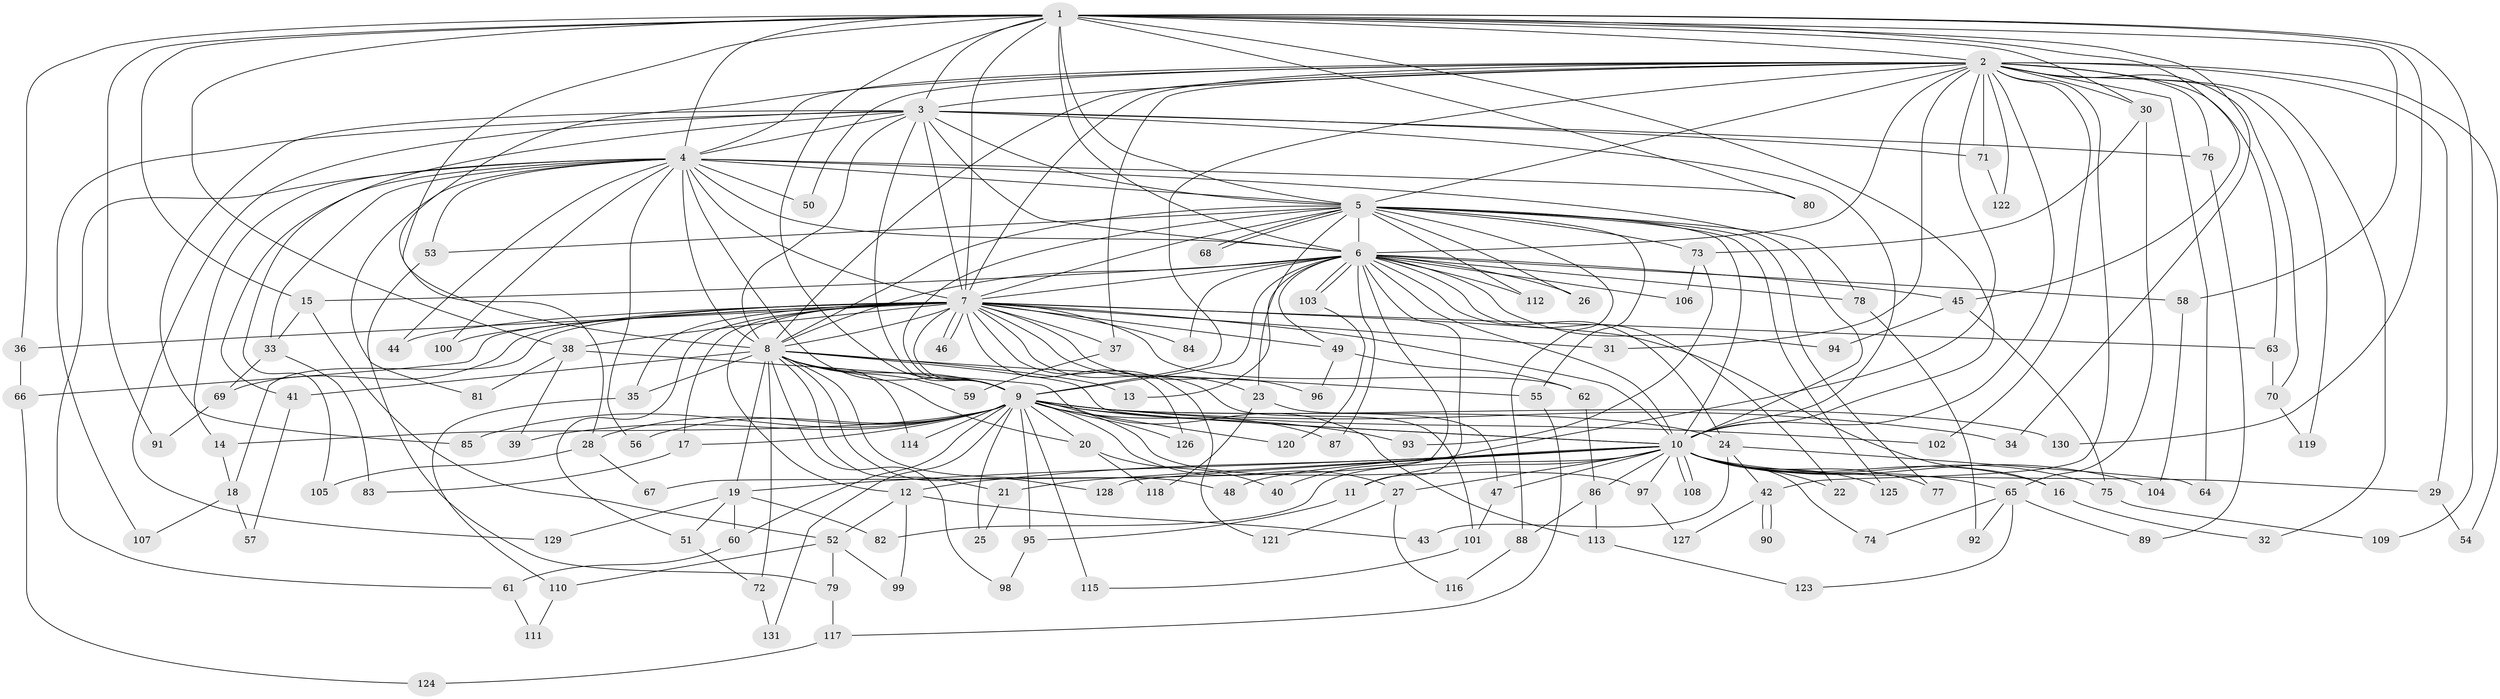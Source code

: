 // Generated by graph-tools (version 1.1) at 2025/45/03/09/25 04:45:20]
// undirected, 131 vertices, 287 edges
graph export_dot {
graph [start="1"]
  node [color=gray90,style=filled];
  1;
  2;
  3;
  4;
  5;
  6;
  7;
  8;
  9;
  10;
  11;
  12;
  13;
  14;
  15;
  16;
  17;
  18;
  19;
  20;
  21;
  22;
  23;
  24;
  25;
  26;
  27;
  28;
  29;
  30;
  31;
  32;
  33;
  34;
  35;
  36;
  37;
  38;
  39;
  40;
  41;
  42;
  43;
  44;
  45;
  46;
  47;
  48;
  49;
  50;
  51;
  52;
  53;
  54;
  55;
  56;
  57;
  58;
  59;
  60;
  61;
  62;
  63;
  64;
  65;
  66;
  67;
  68;
  69;
  70;
  71;
  72;
  73;
  74;
  75;
  76;
  77;
  78;
  79;
  80;
  81;
  82;
  83;
  84;
  85;
  86;
  87;
  88;
  89;
  90;
  91;
  92;
  93;
  94;
  95;
  96;
  97;
  98;
  99;
  100;
  101;
  102;
  103;
  104;
  105;
  106;
  107;
  108;
  109;
  110;
  111;
  112;
  113;
  114;
  115;
  116;
  117;
  118;
  119;
  120;
  121;
  122;
  123;
  124;
  125;
  126;
  127;
  128;
  129;
  130;
  131;
  1 -- 2;
  1 -- 3;
  1 -- 4;
  1 -- 5;
  1 -- 6;
  1 -- 7;
  1 -- 8;
  1 -- 9;
  1 -- 10;
  1 -- 15;
  1 -- 30;
  1 -- 34;
  1 -- 36;
  1 -- 38;
  1 -- 45;
  1 -- 58;
  1 -- 80;
  1 -- 91;
  1 -- 109;
  1 -- 130;
  2 -- 3;
  2 -- 4;
  2 -- 5;
  2 -- 6;
  2 -- 7;
  2 -- 8;
  2 -- 9;
  2 -- 10;
  2 -- 28;
  2 -- 29;
  2 -- 30;
  2 -- 31;
  2 -- 32;
  2 -- 37;
  2 -- 40;
  2 -- 42;
  2 -- 50;
  2 -- 54;
  2 -- 63;
  2 -- 64;
  2 -- 70;
  2 -- 71;
  2 -- 76;
  2 -- 102;
  2 -- 119;
  2 -- 122;
  3 -- 4;
  3 -- 5;
  3 -- 6;
  3 -- 7;
  3 -- 8;
  3 -- 9;
  3 -- 10;
  3 -- 71;
  3 -- 76;
  3 -- 85;
  3 -- 105;
  3 -- 107;
  3 -- 129;
  4 -- 5;
  4 -- 6;
  4 -- 7;
  4 -- 8;
  4 -- 9;
  4 -- 10;
  4 -- 14;
  4 -- 33;
  4 -- 41;
  4 -- 44;
  4 -- 50;
  4 -- 53;
  4 -- 56;
  4 -- 61;
  4 -- 80;
  4 -- 81;
  4 -- 100;
  5 -- 6;
  5 -- 7;
  5 -- 8;
  5 -- 9;
  5 -- 10;
  5 -- 23;
  5 -- 26;
  5 -- 53;
  5 -- 55;
  5 -- 68;
  5 -- 68;
  5 -- 73;
  5 -- 77;
  5 -- 78;
  5 -- 88;
  5 -- 112;
  5 -- 125;
  6 -- 7;
  6 -- 8;
  6 -- 9;
  6 -- 10;
  6 -- 11;
  6 -- 13;
  6 -- 15;
  6 -- 22;
  6 -- 24;
  6 -- 26;
  6 -- 45;
  6 -- 49;
  6 -- 58;
  6 -- 67;
  6 -- 78;
  6 -- 84;
  6 -- 87;
  6 -- 94;
  6 -- 103;
  6 -- 103;
  6 -- 106;
  6 -- 112;
  7 -- 8;
  7 -- 9;
  7 -- 10;
  7 -- 12;
  7 -- 16;
  7 -- 17;
  7 -- 18;
  7 -- 23;
  7 -- 31;
  7 -- 35;
  7 -- 36;
  7 -- 37;
  7 -- 38;
  7 -- 44;
  7 -- 46;
  7 -- 46;
  7 -- 49;
  7 -- 51;
  7 -- 62;
  7 -- 63;
  7 -- 66;
  7 -- 69;
  7 -- 84;
  7 -- 96;
  7 -- 100;
  7 -- 101;
  7 -- 121;
  7 -- 126;
  8 -- 9;
  8 -- 10;
  8 -- 13;
  8 -- 19;
  8 -- 20;
  8 -- 21;
  8 -- 35;
  8 -- 41;
  8 -- 48;
  8 -- 55;
  8 -- 59;
  8 -- 72;
  8 -- 98;
  8 -- 114;
  8 -- 128;
  9 -- 10;
  9 -- 14;
  9 -- 17;
  9 -- 20;
  9 -- 24;
  9 -- 25;
  9 -- 27;
  9 -- 28;
  9 -- 34;
  9 -- 39;
  9 -- 56;
  9 -- 60;
  9 -- 85;
  9 -- 87;
  9 -- 93;
  9 -- 95;
  9 -- 97;
  9 -- 102;
  9 -- 114;
  9 -- 115;
  9 -- 120;
  9 -- 126;
  9 -- 130;
  9 -- 131;
  10 -- 11;
  10 -- 12;
  10 -- 16;
  10 -- 19;
  10 -- 21;
  10 -- 22;
  10 -- 27;
  10 -- 29;
  10 -- 47;
  10 -- 48;
  10 -- 65;
  10 -- 74;
  10 -- 75;
  10 -- 77;
  10 -- 82;
  10 -- 86;
  10 -- 97;
  10 -- 104;
  10 -- 108;
  10 -- 108;
  10 -- 125;
  10 -- 128;
  11 -- 95;
  12 -- 43;
  12 -- 52;
  12 -- 99;
  14 -- 18;
  15 -- 33;
  15 -- 52;
  16 -- 32;
  17 -- 83;
  18 -- 57;
  18 -- 107;
  19 -- 51;
  19 -- 60;
  19 -- 82;
  19 -- 129;
  20 -- 40;
  20 -- 118;
  21 -- 25;
  23 -- 47;
  23 -- 118;
  24 -- 42;
  24 -- 43;
  24 -- 64;
  27 -- 116;
  27 -- 121;
  28 -- 67;
  28 -- 105;
  29 -- 54;
  30 -- 65;
  30 -- 73;
  33 -- 69;
  33 -- 83;
  35 -- 110;
  36 -- 66;
  37 -- 59;
  38 -- 39;
  38 -- 81;
  38 -- 113;
  41 -- 57;
  42 -- 90;
  42 -- 90;
  42 -- 127;
  45 -- 75;
  45 -- 94;
  47 -- 101;
  49 -- 62;
  49 -- 96;
  51 -- 72;
  52 -- 79;
  52 -- 99;
  52 -- 110;
  53 -- 79;
  55 -- 117;
  58 -- 104;
  60 -- 61;
  61 -- 111;
  62 -- 86;
  63 -- 70;
  65 -- 74;
  65 -- 89;
  65 -- 92;
  65 -- 123;
  66 -- 124;
  69 -- 91;
  70 -- 119;
  71 -- 122;
  72 -- 131;
  73 -- 93;
  73 -- 106;
  75 -- 109;
  76 -- 89;
  78 -- 92;
  79 -- 117;
  86 -- 88;
  86 -- 113;
  88 -- 116;
  95 -- 98;
  97 -- 127;
  101 -- 115;
  103 -- 120;
  110 -- 111;
  113 -- 123;
  117 -- 124;
}
